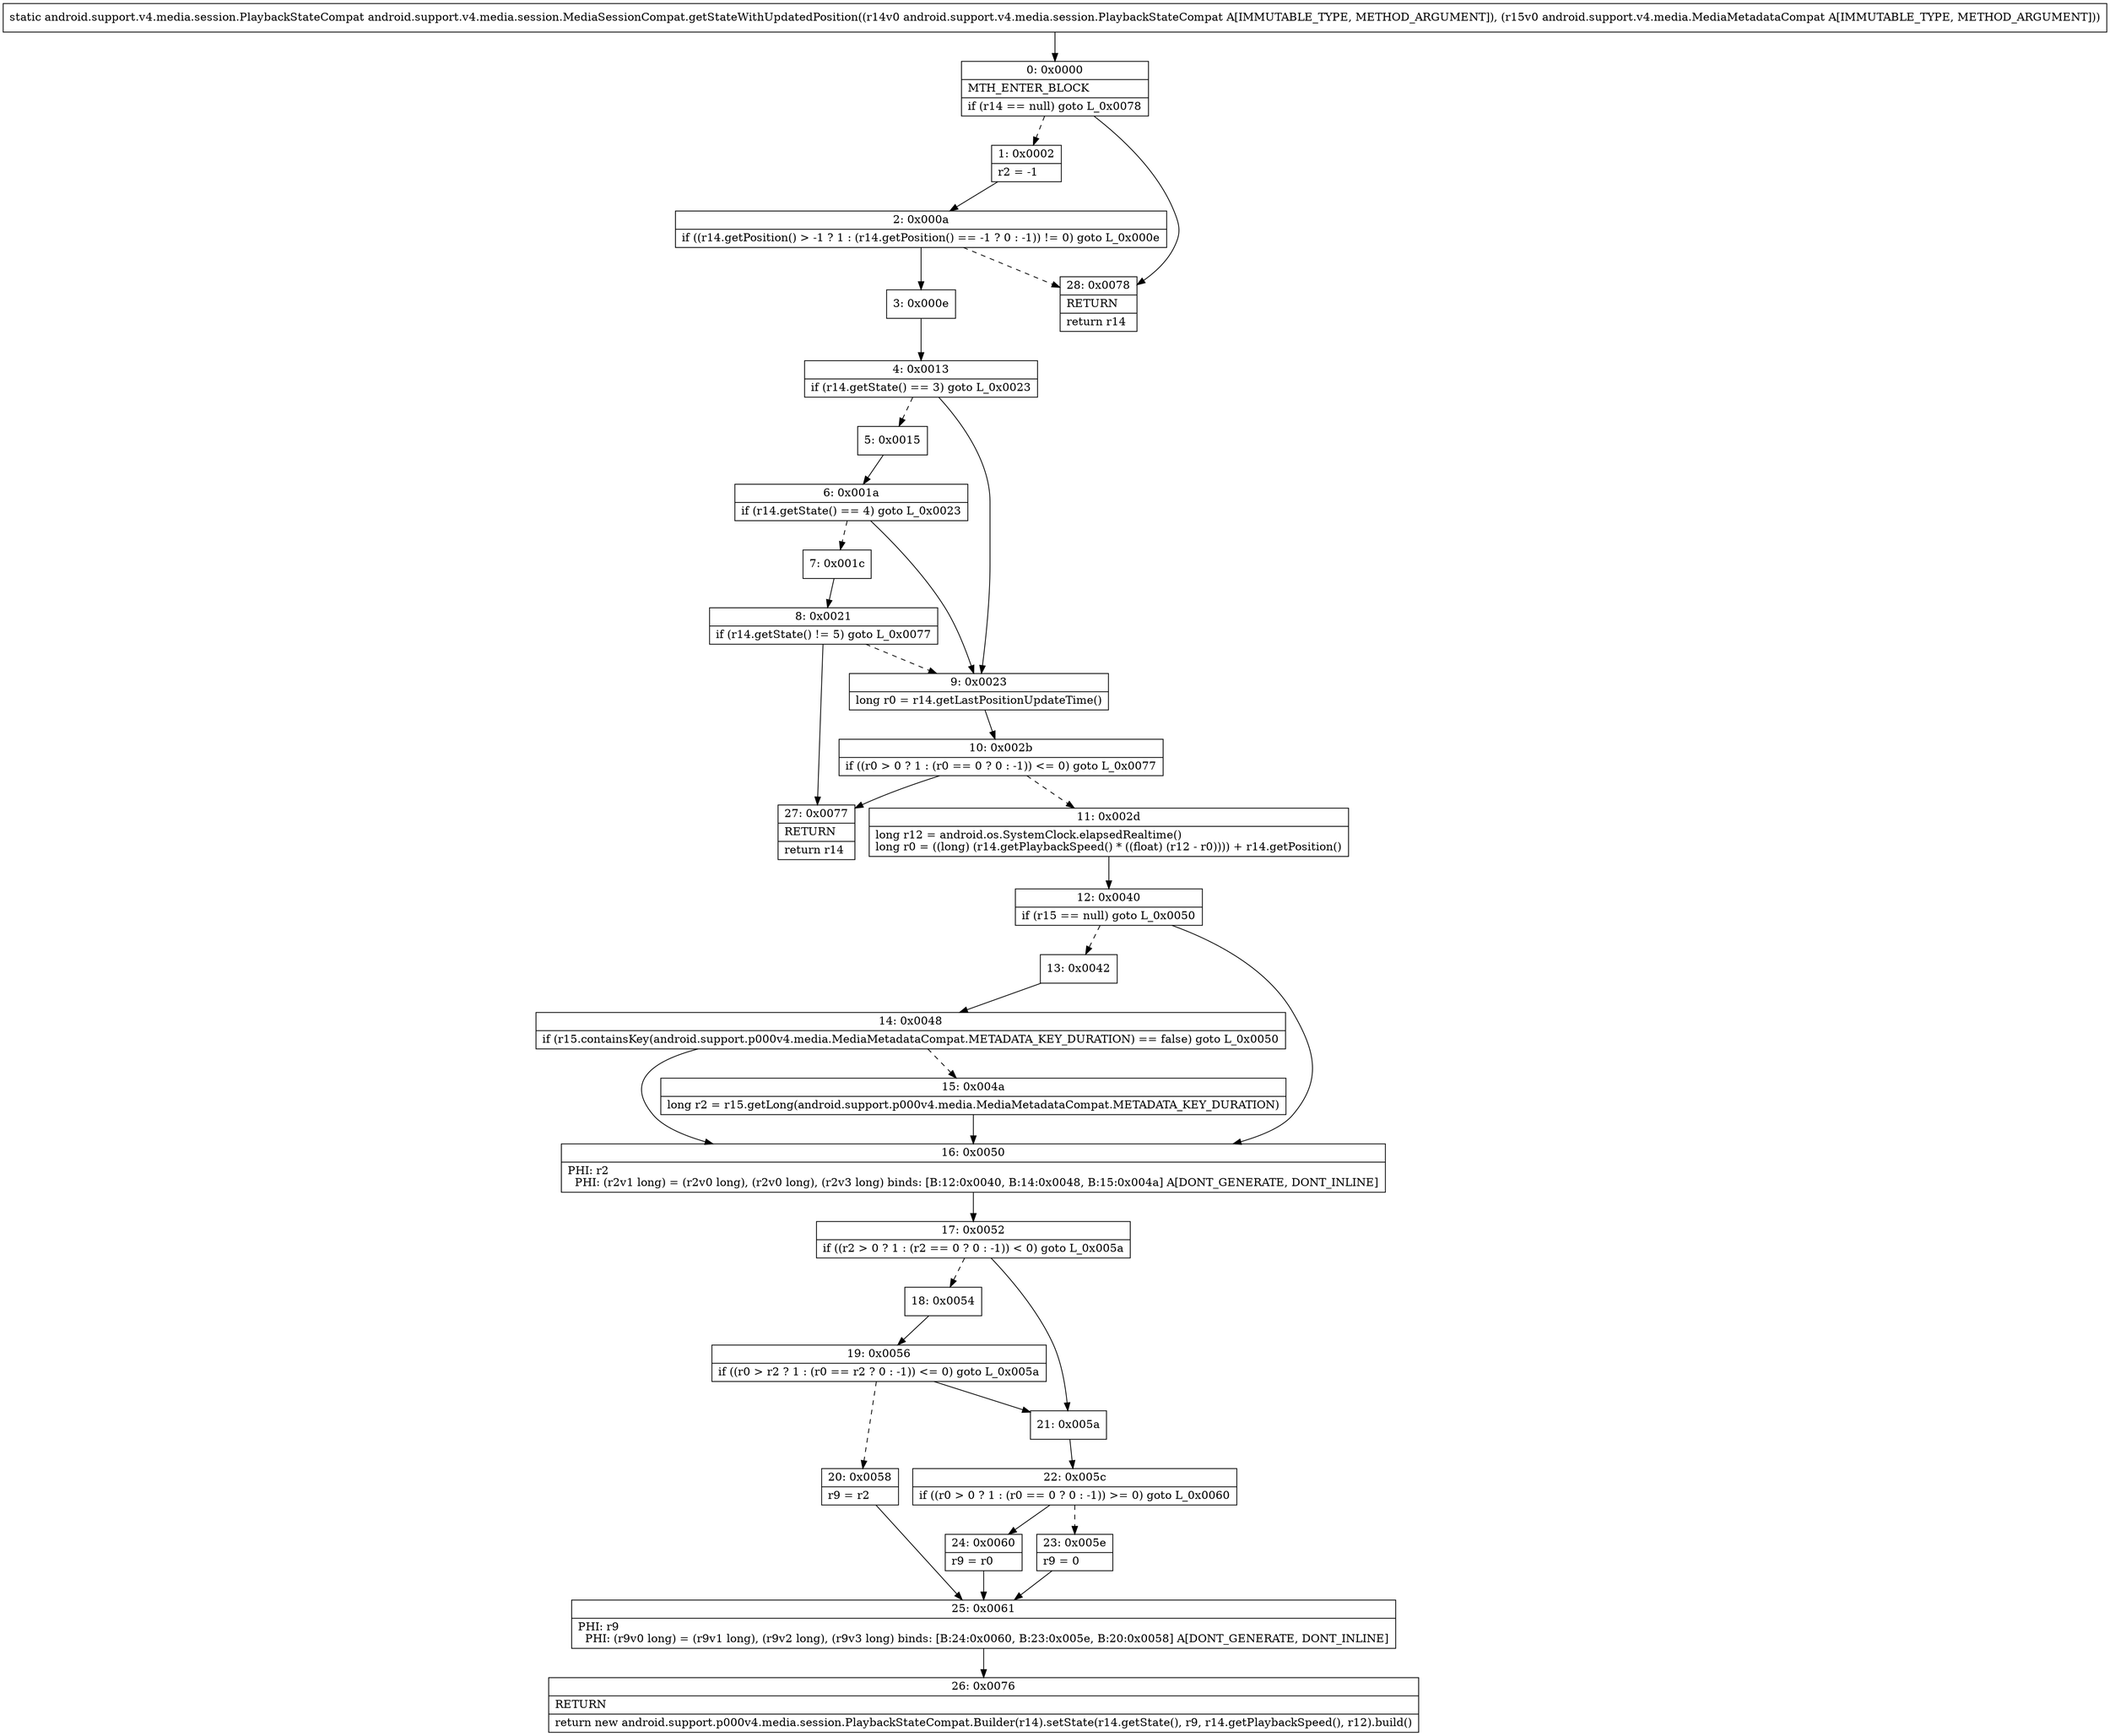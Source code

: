 digraph "CFG forandroid.support.v4.media.session.MediaSessionCompat.getStateWithUpdatedPosition(Landroid\/support\/v4\/media\/session\/PlaybackStateCompat;Landroid\/support\/v4\/media\/MediaMetadataCompat;)Landroid\/support\/v4\/media\/session\/PlaybackStateCompat;" {
Node_0 [shape=record,label="{0\:\ 0x0000|MTH_ENTER_BLOCK\l|if (r14 == null) goto L_0x0078\l}"];
Node_1 [shape=record,label="{1\:\ 0x0002|r2 = \-1\l}"];
Node_2 [shape=record,label="{2\:\ 0x000a|if ((r14.getPosition() \> \-1 ? 1 : (r14.getPosition() == \-1 ? 0 : \-1)) != 0) goto L_0x000e\l}"];
Node_3 [shape=record,label="{3\:\ 0x000e}"];
Node_4 [shape=record,label="{4\:\ 0x0013|if (r14.getState() == 3) goto L_0x0023\l}"];
Node_5 [shape=record,label="{5\:\ 0x0015}"];
Node_6 [shape=record,label="{6\:\ 0x001a|if (r14.getState() == 4) goto L_0x0023\l}"];
Node_7 [shape=record,label="{7\:\ 0x001c}"];
Node_8 [shape=record,label="{8\:\ 0x0021|if (r14.getState() != 5) goto L_0x0077\l}"];
Node_9 [shape=record,label="{9\:\ 0x0023|long r0 = r14.getLastPositionUpdateTime()\l}"];
Node_10 [shape=record,label="{10\:\ 0x002b|if ((r0 \> 0 ? 1 : (r0 == 0 ? 0 : \-1)) \<= 0) goto L_0x0077\l}"];
Node_11 [shape=record,label="{11\:\ 0x002d|long r12 = android.os.SystemClock.elapsedRealtime()\llong r0 = ((long) (r14.getPlaybackSpeed() * ((float) (r12 \- r0)))) + r14.getPosition()\l}"];
Node_12 [shape=record,label="{12\:\ 0x0040|if (r15 == null) goto L_0x0050\l}"];
Node_13 [shape=record,label="{13\:\ 0x0042}"];
Node_14 [shape=record,label="{14\:\ 0x0048|if (r15.containsKey(android.support.p000v4.media.MediaMetadataCompat.METADATA_KEY_DURATION) == false) goto L_0x0050\l}"];
Node_15 [shape=record,label="{15\:\ 0x004a|long r2 = r15.getLong(android.support.p000v4.media.MediaMetadataCompat.METADATA_KEY_DURATION)\l}"];
Node_16 [shape=record,label="{16\:\ 0x0050|PHI: r2 \l  PHI: (r2v1 long) = (r2v0 long), (r2v0 long), (r2v3 long) binds: [B:12:0x0040, B:14:0x0048, B:15:0x004a] A[DONT_GENERATE, DONT_INLINE]\l}"];
Node_17 [shape=record,label="{17\:\ 0x0052|if ((r2 \> 0 ? 1 : (r2 == 0 ? 0 : \-1)) \< 0) goto L_0x005a\l}"];
Node_18 [shape=record,label="{18\:\ 0x0054}"];
Node_19 [shape=record,label="{19\:\ 0x0056|if ((r0 \> r2 ? 1 : (r0 == r2 ? 0 : \-1)) \<= 0) goto L_0x005a\l}"];
Node_20 [shape=record,label="{20\:\ 0x0058|r9 = r2\l}"];
Node_21 [shape=record,label="{21\:\ 0x005a}"];
Node_22 [shape=record,label="{22\:\ 0x005c|if ((r0 \> 0 ? 1 : (r0 == 0 ? 0 : \-1)) \>= 0) goto L_0x0060\l}"];
Node_23 [shape=record,label="{23\:\ 0x005e|r9 = 0\l}"];
Node_24 [shape=record,label="{24\:\ 0x0060|r9 = r0\l}"];
Node_25 [shape=record,label="{25\:\ 0x0061|PHI: r9 \l  PHI: (r9v0 long) = (r9v1 long), (r9v2 long), (r9v3 long) binds: [B:24:0x0060, B:23:0x005e, B:20:0x0058] A[DONT_GENERATE, DONT_INLINE]\l}"];
Node_26 [shape=record,label="{26\:\ 0x0076|RETURN\l|return new android.support.p000v4.media.session.PlaybackStateCompat.Builder(r14).setState(r14.getState(), r9, r14.getPlaybackSpeed(), r12).build()\l}"];
Node_27 [shape=record,label="{27\:\ 0x0077|RETURN\l|return r14\l}"];
Node_28 [shape=record,label="{28\:\ 0x0078|RETURN\l|return r14\l}"];
MethodNode[shape=record,label="{static android.support.v4.media.session.PlaybackStateCompat android.support.v4.media.session.MediaSessionCompat.getStateWithUpdatedPosition((r14v0 android.support.v4.media.session.PlaybackStateCompat A[IMMUTABLE_TYPE, METHOD_ARGUMENT]), (r15v0 android.support.v4.media.MediaMetadataCompat A[IMMUTABLE_TYPE, METHOD_ARGUMENT])) }"];
MethodNode -> Node_0;
Node_0 -> Node_1[style=dashed];
Node_0 -> Node_28;
Node_1 -> Node_2;
Node_2 -> Node_3;
Node_2 -> Node_28[style=dashed];
Node_3 -> Node_4;
Node_4 -> Node_5[style=dashed];
Node_4 -> Node_9;
Node_5 -> Node_6;
Node_6 -> Node_7[style=dashed];
Node_6 -> Node_9;
Node_7 -> Node_8;
Node_8 -> Node_9[style=dashed];
Node_8 -> Node_27;
Node_9 -> Node_10;
Node_10 -> Node_11[style=dashed];
Node_10 -> Node_27;
Node_11 -> Node_12;
Node_12 -> Node_13[style=dashed];
Node_12 -> Node_16;
Node_13 -> Node_14;
Node_14 -> Node_15[style=dashed];
Node_14 -> Node_16;
Node_15 -> Node_16;
Node_16 -> Node_17;
Node_17 -> Node_18[style=dashed];
Node_17 -> Node_21;
Node_18 -> Node_19;
Node_19 -> Node_20[style=dashed];
Node_19 -> Node_21;
Node_20 -> Node_25;
Node_21 -> Node_22;
Node_22 -> Node_23[style=dashed];
Node_22 -> Node_24;
Node_23 -> Node_25;
Node_24 -> Node_25;
Node_25 -> Node_26;
}

